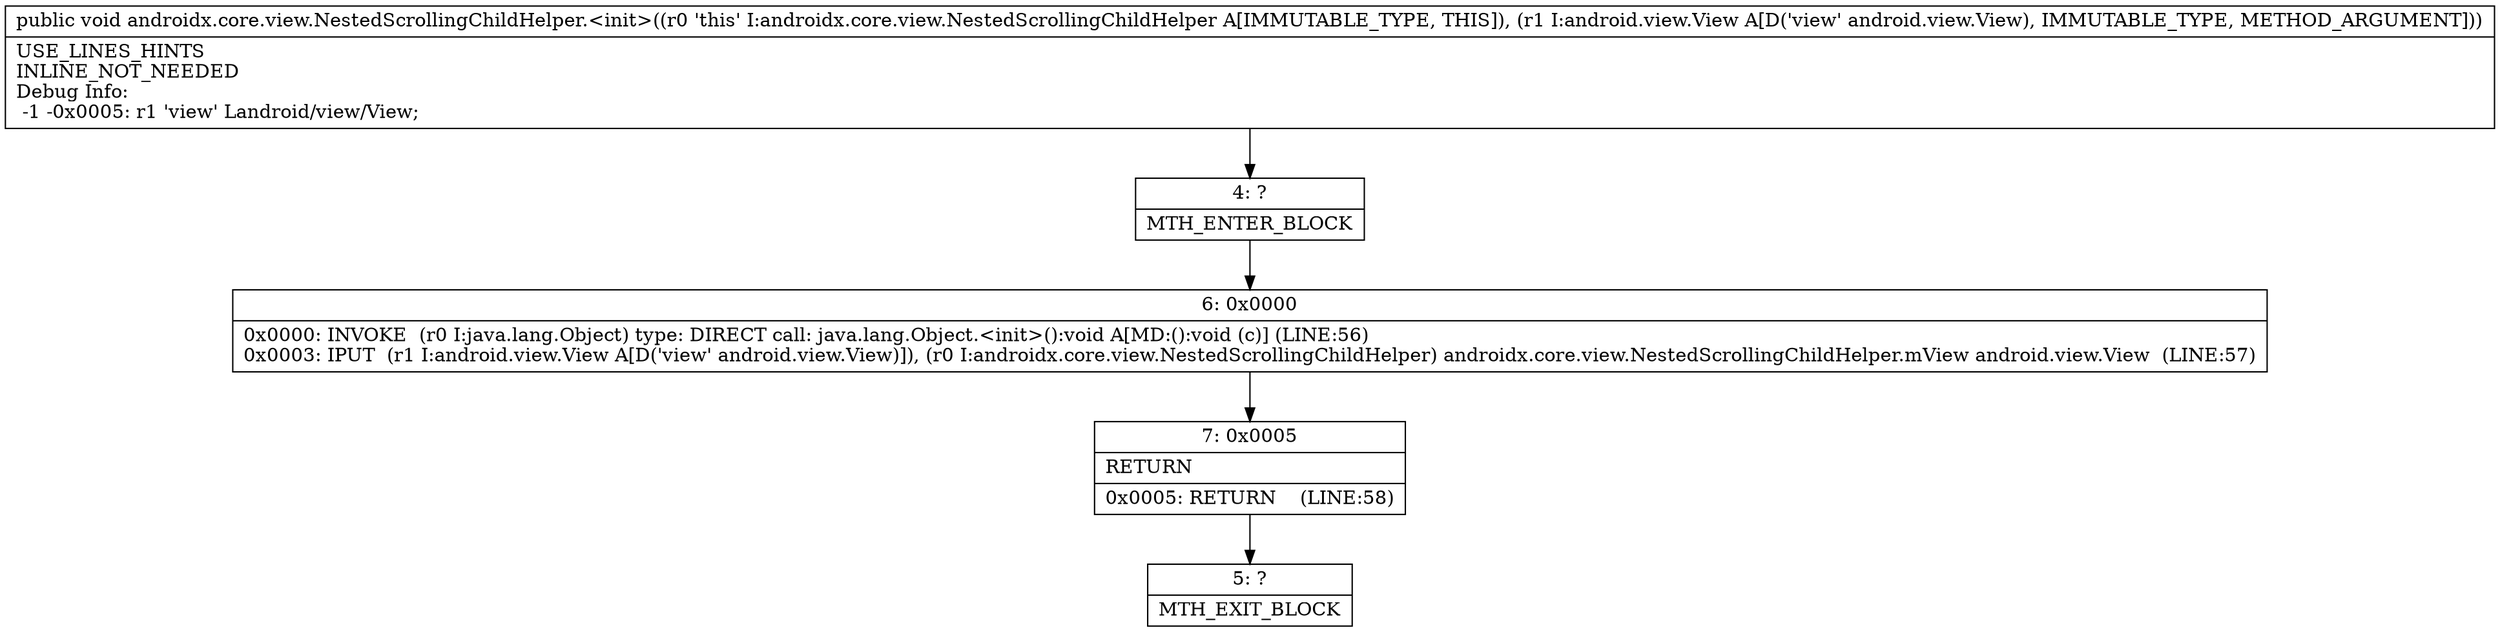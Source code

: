 digraph "CFG forandroidx.core.view.NestedScrollingChildHelper.\<init\>(Landroid\/view\/View;)V" {
Node_4 [shape=record,label="{4\:\ ?|MTH_ENTER_BLOCK\l}"];
Node_6 [shape=record,label="{6\:\ 0x0000|0x0000: INVOKE  (r0 I:java.lang.Object) type: DIRECT call: java.lang.Object.\<init\>():void A[MD:():void (c)] (LINE:56)\l0x0003: IPUT  (r1 I:android.view.View A[D('view' android.view.View)]), (r0 I:androidx.core.view.NestedScrollingChildHelper) androidx.core.view.NestedScrollingChildHelper.mView android.view.View  (LINE:57)\l}"];
Node_7 [shape=record,label="{7\:\ 0x0005|RETURN\l|0x0005: RETURN    (LINE:58)\l}"];
Node_5 [shape=record,label="{5\:\ ?|MTH_EXIT_BLOCK\l}"];
MethodNode[shape=record,label="{public void androidx.core.view.NestedScrollingChildHelper.\<init\>((r0 'this' I:androidx.core.view.NestedScrollingChildHelper A[IMMUTABLE_TYPE, THIS]), (r1 I:android.view.View A[D('view' android.view.View), IMMUTABLE_TYPE, METHOD_ARGUMENT]))  | USE_LINES_HINTS\lINLINE_NOT_NEEDED\lDebug Info:\l  \-1 \-0x0005: r1 'view' Landroid\/view\/View;\l}"];
MethodNode -> Node_4;Node_4 -> Node_6;
Node_6 -> Node_7;
Node_7 -> Node_5;
}

